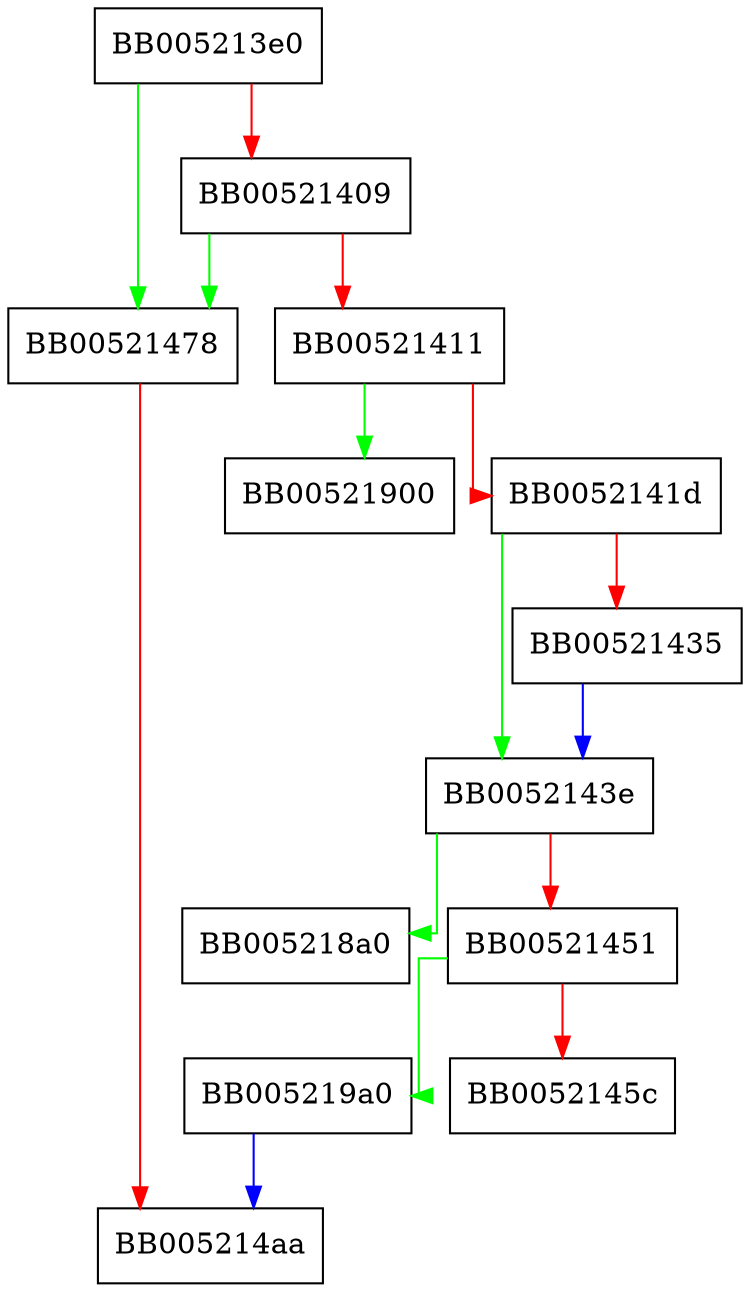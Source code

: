 digraph asn1_item_embed_d2i {
  node [shape="box"];
  graph [splines=ortho];
  BB005213e0 -> BB00521478 [color="green"];
  BB005213e0 -> BB00521409 [color="red"];
  BB00521409 -> BB00521478 [color="green"];
  BB00521409 -> BB00521411 [color="red"];
  BB00521411 -> BB00521900 [color="green"];
  BB00521411 -> BB0052141d [color="red"];
  BB0052141d -> BB0052143e [color="green"];
  BB0052141d -> BB00521435 [color="red"];
  BB00521435 -> BB0052143e [color="blue"];
  BB0052143e -> BB005218a0 [color="green"];
  BB0052143e -> BB00521451 [color="red"];
  BB00521451 -> BB005219a0 [color="green"];
  BB00521451 -> BB0052145c [color="red"];
  BB00521478 -> BB005214aa [color="red"];
  BB005219a0 -> BB005214aa [color="blue"];
}